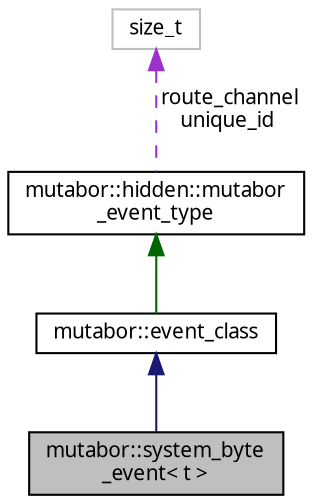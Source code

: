 digraph "mutabor::system_byte_event&lt; t &gt;"
{
  edge [fontname="Sans",fontsize="10",labelfontname="Sans",labelfontsize="10"];
  node [fontname="Sans",fontsize="10",shape=record];
  Node3 [label="mutabor::system_byte\l_event\< t \>",height=0.2,width=0.4,color="black", fillcolor="grey75", style="filled", fontcolor="black"];
  Node4 -> Node3 [dir="back",color="midnightblue",fontsize="10",style="solid",fontname="Sans"];
  Node4 [label="mutabor::event_class",height=0.2,width=0.4,color="black", fillcolor="white", style="filled",URL="$d7/d83/classmutabor_1_1event__class.html"];
  Node5 -> Node4 [dir="back",color="darkgreen",fontsize="10",style="solid",fontname="Sans"];
  Node5 [label="mutabor::hidden::mutabor\l_event_type",height=0.2,width=0.4,color="black", fillcolor="white", style="filled",URL="$d1/da6/structmutabor_1_1hidden_1_1mutabor__event__type.html"];
  Node6 -> Node5 [dir="back",color="darkorchid3",fontsize="10",style="dashed",label=" route_channel\nunique_id" ,fontname="Sans"];
  Node6 [label="size_t",height=0.2,width=0.4,color="grey75", fillcolor="white", style="filled"];
}
